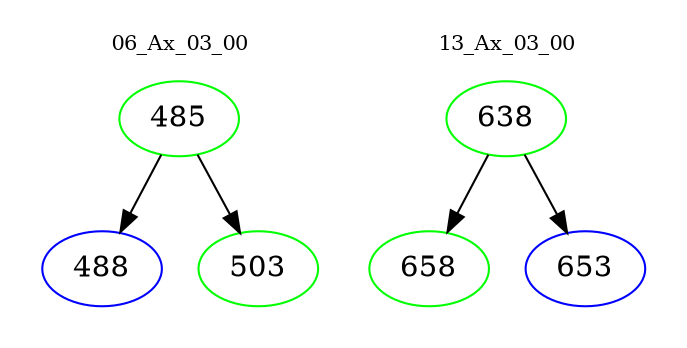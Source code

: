 digraph{
subgraph cluster_0 {
color = white
label = "06_Ax_03_00";
fontsize=10;
T0_485 [label="485", color="green"]
T0_485 -> T0_488 [color="black"]
T0_488 [label="488", color="blue"]
T0_485 -> T0_503 [color="black"]
T0_503 [label="503", color="green"]
}
subgraph cluster_1 {
color = white
label = "13_Ax_03_00";
fontsize=10;
T1_638 [label="638", color="green"]
T1_638 -> T1_658 [color="black"]
T1_658 [label="658", color="green"]
T1_638 -> T1_653 [color="black"]
T1_653 [label="653", color="blue"]
}
}
